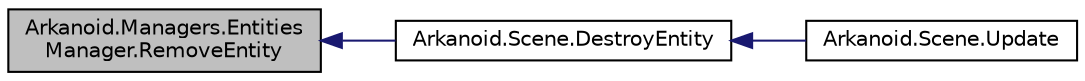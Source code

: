 digraph "Arkanoid.Managers.EntitiesManager.RemoveEntity"
{
 // INTERACTIVE_SVG=YES
  edge [fontname="Helvetica",fontsize="10",labelfontname="Helvetica",labelfontsize="10"];
  node [fontname="Helvetica",fontsize="10",shape=record];
  rankdir="LR";
  Node13 [label="Arkanoid.Managers.Entities\lManager.RemoveEntity",height=0.2,width=0.4,color="black", fillcolor="grey75", style="filled", fontcolor="black"];
  Node13 -> Node14 [dir="back",color="midnightblue",fontsize="10",style="solid",fontname="Helvetica"];
  Node14 [label="Arkanoid.Scene.DestroyEntity",height=0.2,width=0.4,color="black", fillcolor="white", style="filled",URL="$class_arkanoid_1_1_scene.html#adc36a82722b934865adb00fcc6c2aa5b",tooltip="Removes entity from every possible manager "];
  Node14 -> Node15 [dir="back",color="midnightblue",fontsize="10",style="solid",fontname="Helvetica"];
  Node15 [label="Arkanoid.Scene.Update",height=0.2,width=0.4,color="black", fillcolor="white", style="filled",URL="$class_arkanoid_1_1_scene.html#afec94eaed9aa683436aecfba8c93bacc",tooltip="Every frame removes destroyed entities, invokes update and draw functions, checks collisions between ..."];
}
